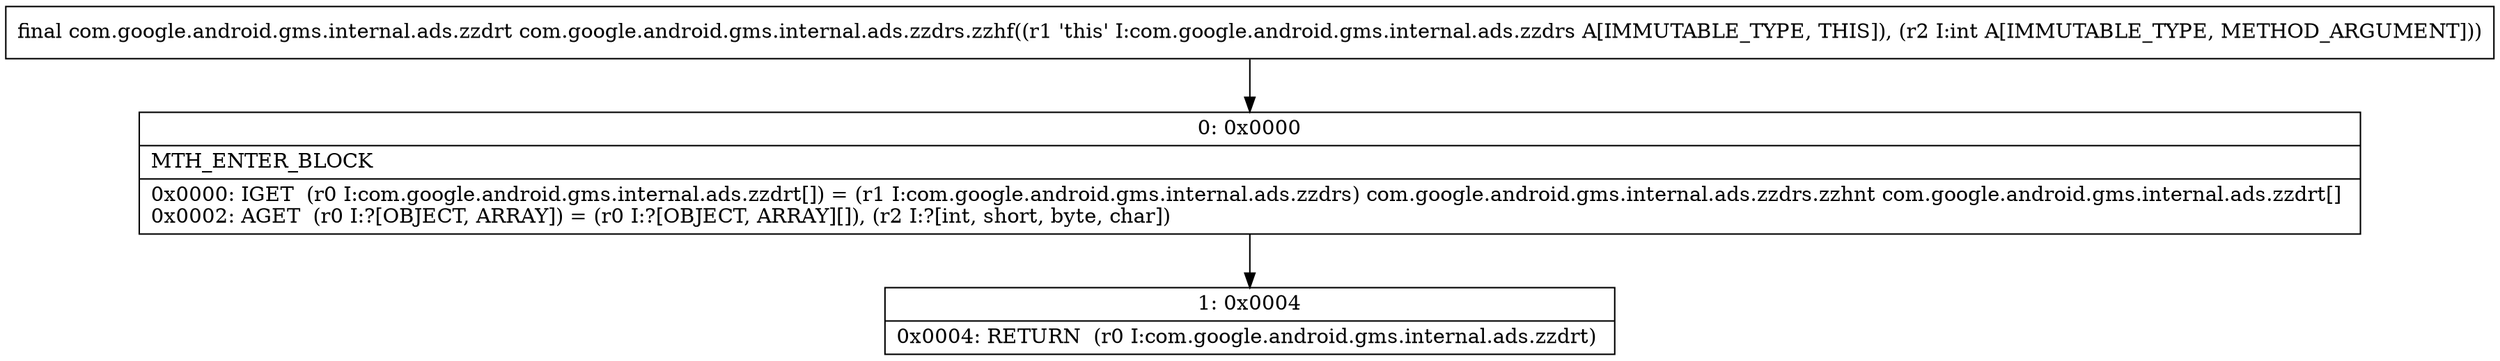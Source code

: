 digraph "CFG forcom.google.android.gms.internal.ads.zzdrs.zzhf(I)Lcom\/google\/android\/gms\/internal\/ads\/zzdrt;" {
Node_0 [shape=record,label="{0\:\ 0x0000|MTH_ENTER_BLOCK\l|0x0000: IGET  (r0 I:com.google.android.gms.internal.ads.zzdrt[]) = (r1 I:com.google.android.gms.internal.ads.zzdrs) com.google.android.gms.internal.ads.zzdrs.zzhnt com.google.android.gms.internal.ads.zzdrt[] \l0x0002: AGET  (r0 I:?[OBJECT, ARRAY]) = (r0 I:?[OBJECT, ARRAY][]), (r2 I:?[int, short, byte, char]) \l}"];
Node_1 [shape=record,label="{1\:\ 0x0004|0x0004: RETURN  (r0 I:com.google.android.gms.internal.ads.zzdrt) \l}"];
MethodNode[shape=record,label="{final com.google.android.gms.internal.ads.zzdrt com.google.android.gms.internal.ads.zzdrs.zzhf((r1 'this' I:com.google.android.gms.internal.ads.zzdrs A[IMMUTABLE_TYPE, THIS]), (r2 I:int A[IMMUTABLE_TYPE, METHOD_ARGUMENT])) }"];
MethodNode -> Node_0;
Node_0 -> Node_1;
}

